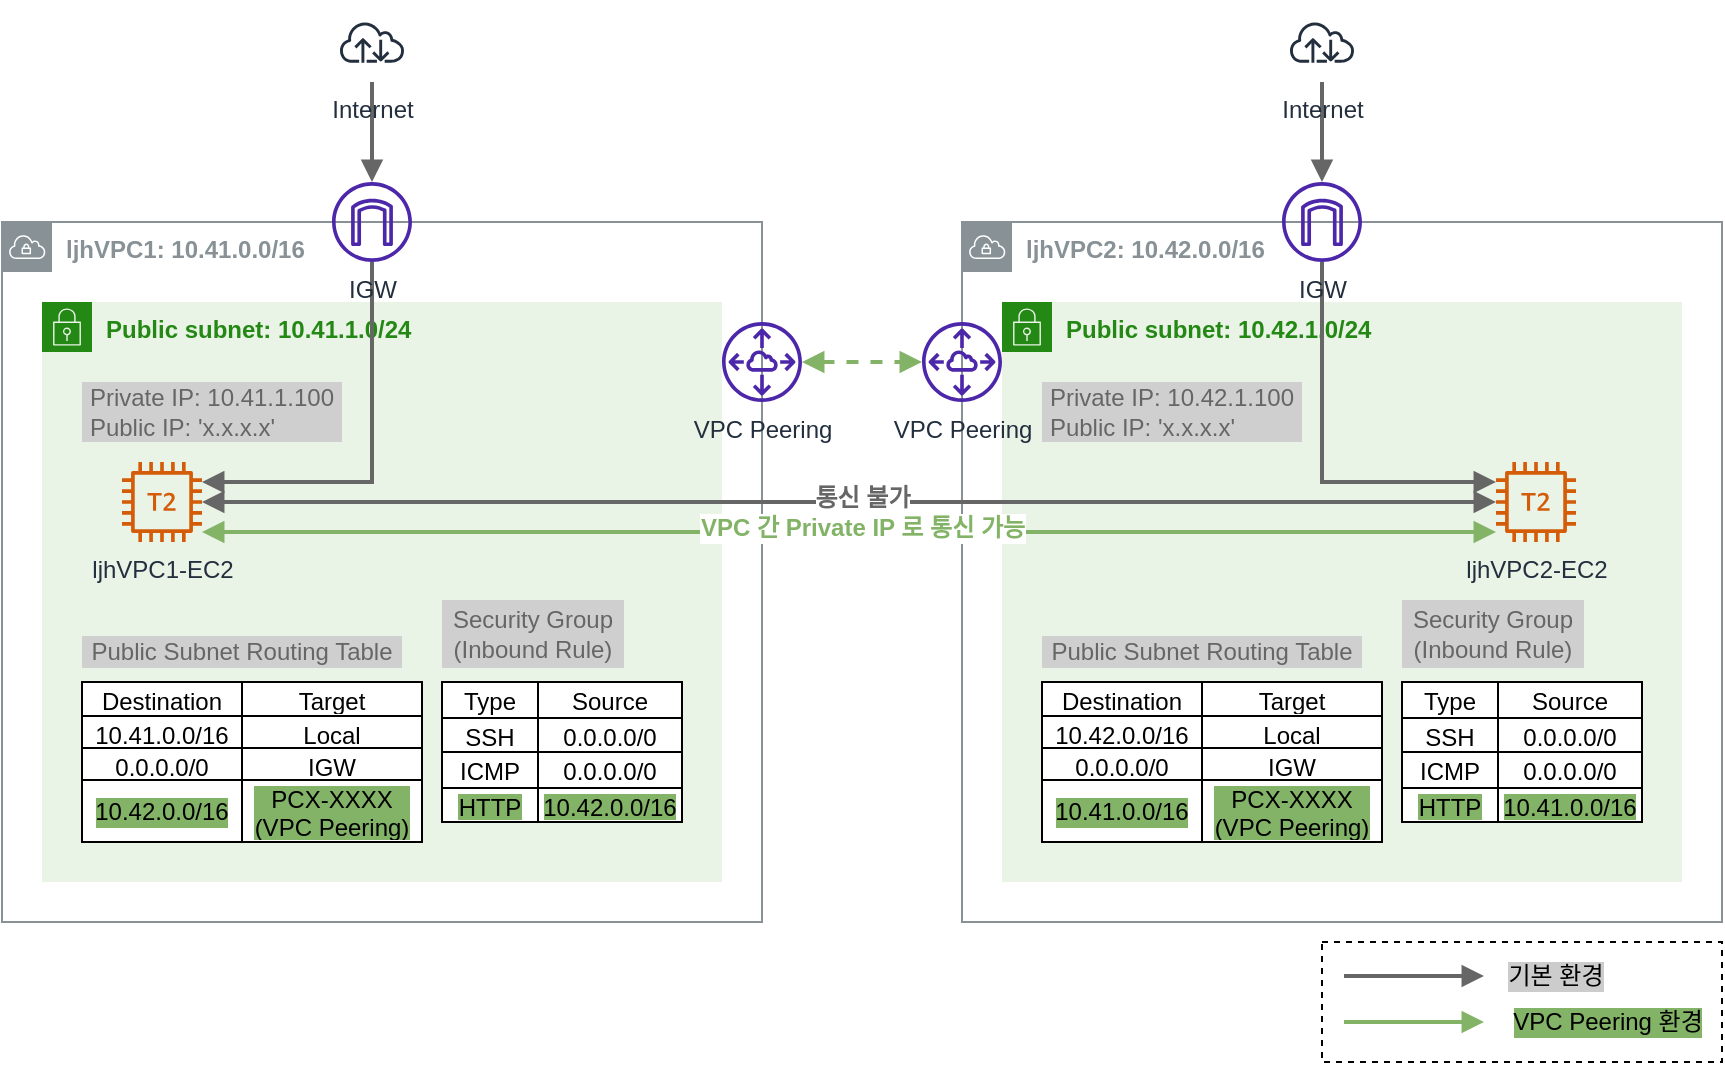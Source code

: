 <mxfile version="20.8.10" type="device"><diagram id="tRfRTmC_xGK1MDF1JFud" name="페이지-1"><mxGraphModel dx="1306" dy="894" grid="1" gridSize="10" guides="1" tooltips="1" connect="1" arrows="1" fold="1" page="1" pageScale="1" pageWidth="827" pageHeight="1169" math="0" shadow="0"><root><mxCell id="0"/><mxCell id="1" parent="0"/><mxCell id="kE3iSAnz2I5w5B9r9hkG-1" value="&lt;b&gt;ljhVPC1: 10.41.0.0/16&lt;/b&gt;" style="sketch=0;outlineConnect=0;gradientColor=none;html=1;whiteSpace=wrap;fontSize=12;fontStyle=0;shape=mxgraph.aws4.group;grIcon=mxgraph.aws4.group_vpc;strokeColor=#879196;fillColor=none;verticalAlign=top;align=left;spacingLeft=30;fontColor=#879196;dashed=0;" parent="1" vertex="1"><mxGeometry x="80" y="230" width="380" height="350" as="geometry"/></mxCell><mxCell id="kE3iSAnz2I5w5B9r9hkG-2" value="&lt;b&gt;Public subnet: 10.41.1.0/24&lt;/b&gt;" style="points=[[0,0],[0.25,0],[0.5,0],[0.75,0],[1,0],[1,0.25],[1,0.5],[1,0.75],[1,1],[0.75,1],[0.5,1],[0.25,1],[0,1],[0,0.75],[0,0.5],[0,0.25]];outlineConnect=0;gradientColor=none;html=1;whiteSpace=wrap;fontSize=12;fontStyle=0;container=1;pointerEvents=0;collapsible=0;recursiveResize=0;shape=mxgraph.aws4.group;grIcon=mxgraph.aws4.group_security_group;grStroke=0;strokeColor=#248814;fillColor=#E9F3E6;verticalAlign=top;align=left;spacingLeft=30;fontColor=#248814;dashed=0;" parent="1" vertex="1"><mxGeometry x="100" y="270" width="340" height="290" as="geometry"/></mxCell><mxCell id="kE3iSAnz2I5w5B9r9hkG-44" value="Public Subnet Routing Table" style="text;html=1;strokeColor=none;fillColor=#CFCFCF;align=center;verticalAlign=middle;whiteSpace=wrap;rounded=0;fontColor=#666666;" parent="kE3iSAnz2I5w5B9r9hkG-2" vertex="1"><mxGeometry x="20" y="167" width="160" height="16" as="geometry"/></mxCell><mxCell id="kE3iSAnz2I5w5B9r9hkG-58" value="Security Group&lt;br&gt;(Inbound Rule)" style="text;html=1;strokeColor=none;fillColor=#CFCFCF;align=center;verticalAlign=middle;whiteSpace=wrap;rounded=0;fontColor=#666666;" parent="kE3iSAnz2I5w5B9r9hkG-2" vertex="1"><mxGeometry x="200" y="149" width="91" height="34" as="geometry"/></mxCell><mxCell id="kE3iSAnz2I5w5B9r9hkG-3" value="ljhVPC1-EC2" style="sketch=0;outlineConnect=0;fontColor=#232F3E;gradientColor=none;fillColor=#D45B07;strokeColor=none;dashed=0;verticalLabelPosition=bottom;verticalAlign=top;align=center;html=1;fontSize=12;fontStyle=0;aspect=fixed;pointerEvents=1;shape=mxgraph.aws4.t2_instance;" parent="1" vertex="1"><mxGeometry x="140" y="350" width="40" height="40" as="geometry"/></mxCell><mxCell id="kE3iSAnz2I5w5B9r9hkG-4" value="Private IP: 10.41.1.100&lt;br&gt;&lt;div style=&quot;text-align: left;&quot;&gt;&lt;span style=&quot;background-color: initial;&quot;&gt;Public IP: 'x.x.x.x'&lt;/span&gt;&lt;/div&gt;" style="text;html=1;strokeColor=none;fillColor=#CFCFCF;align=center;verticalAlign=middle;whiteSpace=wrap;rounded=0;fontColor=#666666;" parent="1" vertex="1"><mxGeometry x="120" y="310" width="130" height="30" as="geometry"/></mxCell><mxCell id="kE3iSAnz2I5w5B9r9hkG-5" value="" style="shape=table;startSize=0;container=1;collapsible=0;childLayout=tableLayout;fontColor=#000000;fillColor=default;" parent="1" vertex="1"><mxGeometry x="120" y="460" width="170" height="80" as="geometry"/></mxCell><mxCell id="kE3iSAnz2I5w5B9r9hkG-6" value="" style="shape=tableRow;horizontal=0;startSize=0;swimlaneHead=0;swimlaneBody=0;top=0;left=0;bottom=0;right=0;collapsible=0;dropTarget=0;fillColor=none;points=[[0,0.5],[1,0.5]];portConstraint=eastwest;fontColor=#666666;" parent="kE3iSAnz2I5w5B9r9hkG-5" vertex="1"><mxGeometry width="170" height="17" as="geometry"/></mxCell><mxCell id="kE3iSAnz2I5w5B9r9hkG-7" value="&lt;font color=&quot;#000000&quot;&gt;Destination&lt;/font&gt;" style="shape=partialRectangle;html=1;whiteSpace=wrap;connectable=0;overflow=hidden;fillColor=none;top=0;left=0;bottom=0;right=0;pointerEvents=1;fontColor=#666666;" parent="kE3iSAnz2I5w5B9r9hkG-6" vertex="1"><mxGeometry width="80" height="17" as="geometry"><mxRectangle width="80" height="17" as="alternateBounds"/></mxGeometry></mxCell><mxCell id="kE3iSAnz2I5w5B9r9hkG-8" value="&lt;font color=&quot;#000000&quot;&gt;Target&lt;/font&gt;" style="shape=partialRectangle;html=1;whiteSpace=wrap;connectable=0;overflow=hidden;fillColor=none;top=0;left=0;bottom=0;right=0;pointerEvents=1;fontColor=#666666;" parent="kE3iSAnz2I5w5B9r9hkG-6" vertex="1"><mxGeometry x="80" width="90" height="17" as="geometry"><mxRectangle width="90" height="17" as="alternateBounds"/></mxGeometry></mxCell><mxCell id="kE3iSAnz2I5w5B9r9hkG-9" value="" style="shape=tableRow;horizontal=0;startSize=0;swimlaneHead=0;swimlaneBody=0;top=0;left=0;bottom=0;right=0;collapsible=0;dropTarget=0;fillColor=none;points=[[0,0.5],[1,0.5]];portConstraint=eastwest;fontColor=#666666;" parent="kE3iSAnz2I5w5B9r9hkG-5" vertex="1"><mxGeometry y="17" width="170" height="16" as="geometry"/></mxCell><mxCell id="kE3iSAnz2I5w5B9r9hkG-10" value="&lt;font color=&quot;#000000&quot;&gt;10.41.0.0/16&lt;/font&gt;" style="shape=partialRectangle;html=1;whiteSpace=wrap;connectable=0;overflow=hidden;fillColor=none;top=0;left=0;bottom=0;right=0;pointerEvents=1;fontColor=#666666;" parent="kE3iSAnz2I5w5B9r9hkG-9" vertex="1"><mxGeometry width="80" height="16" as="geometry"><mxRectangle width="80" height="16" as="alternateBounds"/></mxGeometry></mxCell><mxCell id="kE3iSAnz2I5w5B9r9hkG-11" value="Local" style="shape=partialRectangle;html=1;whiteSpace=wrap;connectable=0;overflow=hidden;fillColor=none;top=0;left=0;bottom=0;right=0;pointerEvents=1;fontColor=#000000;" parent="kE3iSAnz2I5w5B9r9hkG-9" vertex="1"><mxGeometry x="80" width="90" height="16" as="geometry"><mxRectangle width="90" height="16" as="alternateBounds"/></mxGeometry></mxCell><mxCell id="kE3iSAnz2I5w5B9r9hkG-12" value="" style="shape=tableRow;horizontal=0;startSize=0;swimlaneHead=0;swimlaneBody=0;top=0;left=0;bottom=0;right=0;collapsible=0;dropTarget=0;fillColor=none;points=[[0,0.5],[1,0.5]];portConstraint=eastwest;fontColor=#666666;" parent="kE3iSAnz2I5w5B9r9hkG-5" vertex="1"><mxGeometry y="33" width="170" height="16" as="geometry"/></mxCell><mxCell id="kE3iSAnz2I5w5B9r9hkG-13" value="0.0.0.0/0" style="shape=partialRectangle;html=1;whiteSpace=wrap;connectable=0;overflow=hidden;fillColor=none;top=0;left=0;bottom=0;right=0;pointerEvents=1;fontColor=#000000;" parent="kE3iSAnz2I5w5B9r9hkG-12" vertex="1"><mxGeometry width="80" height="16" as="geometry"><mxRectangle width="80" height="16" as="alternateBounds"/></mxGeometry></mxCell><mxCell id="kE3iSAnz2I5w5B9r9hkG-14" value="IGW" style="shape=partialRectangle;html=1;whiteSpace=wrap;connectable=0;overflow=hidden;fillColor=none;top=0;left=0;bottom=0;right=0;pointerEvents=1;fontColor=#000000;" parent="kE3iSAnz2I5w5B9r9hkG-12" vertex="1"><mxGeometry x="80" width="90" height="16" as="geometry"><mxRectangle width="90" height="16" as="alternateBounds"/></mxGeometry></mxCell><mxCell id="kE3iSAnz2I5w5B9r9hkG-15" value="" style="shape=tableRow;horizontal=0;startSize=0;swimlaneHead=0;swimlaneBody=0;top=0;left=0;bottom=0;right=0;collapsible=0;dropTarget=0;fillColor=none;points=[[0,0.5],[1,0.5]];portConstraint=eastwest;fontColor=#666666;" parent="kE3iSAnz2I5w5B9r9hkG-5" vertex="1"><mxGeometry y="49" width="170" height="31" as="geometry"/></mxCell><mxCell id="kE3iSAnz2I5w5B9r9hkG-16" value="10.42.0.0/16" style="shape=partialRectangle;html=1;whiteSpace=wrap;connectable=0;overflow=hidden;fillColor=none;top=0;left=0;bottom=0;right=0;pointerEvents=1;fontColor=#000000;labelBackgroundColor=#82B366;" parent="kE3iSAnz2I5w5B9r9hkG-15" vertex="1"><mxGeometry width="80" height="31" as="geometry"><mxRectangle width="80" height="31" as="alternateBounds"/></mxGeometry></mxCell><mxCell id="kE3iSAnz2I5w5B9r9hkG-17" value="PCX-XXXX&lt;br&gt;(VPC Peering)" style="shape=partialRectangle;html=1;whiteSpace=wrap;connectable=0;overflow=hidden;fillColor=none;top=0;left=0;bottom=0;right=0;pointerEvents=1;fontColor=#000000;labelBackgroundColor=#82B366;" parent="kE3iSAnz2I5w5B9r9hkG-15" vertex="1"><mxGeometry x="80" width="90" height="31" as="geometry"><mxRectangle width="90" height="31" as="alternateBounds"/></mxGeometry></mxCell><mxCell id="kE3iSAnz2I5w5B9r9hkG-45" value="" style="shape=table;startSize=0;container=1;collapsible=0;childLayout=tableLayout;fontColor=#000000;fillColor=default;" parent="1" vertex="1"><mxGeometry x="300" y="460" width="120" height="70" as="geometry"/></mxCell><mxCell id="kE3iSAnz2I5w5B9r9hkG-46" value="" style="shape=tableRow;horizontal=0;startSize=0;swimlaneHead=0;swimlaneBody=0;top=0;left=0;bottom=0;right=0;collapsible=0;dropTarget=0;fillColor=none;points=[[0,0.5],[1,0.5]];portConstraint=eastwest;fontColor=#000000;" parent="kE3iSAnz2I5w5B9r9hkG-45" vertex="1"><mxGeometry width="120" height="18" as="geometry"/></mxCell><mxCell id="kE3iSAnz2I5w5B9r9hkG-47" value="Type" style="shape=partialRectangle;html=1;whiteSpace=wrap;connectable=0;overflow=hidden;fillColor=none;top=0;left=0;bottom=0;right=0;pointerEvents=1;fontColor=#000000;" parent="kE3iSAnz2I5w5B9r9hkG-46" vertex="1"><mxGeometry width="48" height="18" as="geometry"><mxRectangle width="48" height="18" as="alternateBounds"/></mxGeometry></mxCell><mxCell id="kE3iSAnz2I5w5B9r9hkG-48" value="Source" style="shape=partialRectangle;html=1;whiteSpace=wrap;connectable=0;overflow=hidden;fillColor=none;top=0;left=0;bottom=0;right=0;pointerEvents=1;fontColor=#000000;" parent="kE3iSAnz2I5w5B9r9hkG-46" vertex="1"><mxGeometry x="48" width="72" height="18" as="geometry"><mxRectangle width="72" height="18" as="alternateBounds"/></mxGeometry></mxCell><mxCell id="kE3iSAnz2I5w5B9r9hkG-49" value="" style="shape=tableRow;horizontal=0;startSize=0;swimlaneHead=0;swimlaneBody=0;top=0;left=0;bottom=0;right=0;collapsible=0;dropTarget=0;fillColor=none;points=[[0,0.5],[1,0.5]];portConstraint=eastwest;fontColor=#000000;" parent="kE3iSAnz2I5w5B9r9hkG-45" vertex="1"><mxGeometry y="18" width="120" height="17" as="geometry"/></mxCell><mxCell id="kE3iSAnz2I5w5B9r9hkG-50" value="SSH" style="shape=partialRectangle;html=1;whiteSpace=wrap;connectable=0;overflow=hidden;fillColor=none;top=0;left=0;bottom=0;right=0;pointerEvents=1;fontColor=#000000;" parent="kE3iSAnz2I5w5B9r9hkG-49" vertex="1"><mxGeometry width="48" height="17" as="geometry"><mxRectangle width="48" height="17" as="alternateBounds"/></mxGeometry></mxCell><mxCell id="kE3iSAnz2I5w5B9r9hkG-51" value="0.0.0.0/0" style="shape=partialRectangle;html=1;whiteSpace=wrap;connectable=0;overflow=hidden;fillColor=none;top=0;left=0;bottom=0;right=0;pointerEvents=1;fontColor=#000000;" parent="kE3iSAnz2I5w5B9r9hkG-49" vertex="1"><mxGeometry x="48" width="72" height="17" as="geometry"><mxRectangle width="72" height="17" as="alternateBounds"/></mxGeometry></mxCell><mxCell id="kE3iSAnz2I5w5B9r9hkG-52" value="" style="shape=tableRow;horizontal=0;startSize=0;swimlaneHead=0;swimlaneBody=0;top=0;left=0;bottom=0;right=0;collapsible=0;dropTarget=0;fillColor=none;points=[[0,0.5],[1,0.5]];portConstraint=eastwest;fontColor=#000000;" parent="kE3iSAnz2I5w5B9r9hkG-45" vertex="1"><mxGeometry y="35" width="120" height="18" as="geometry"/></mxCell><mxCell id="kE3iSAnz2I5w5B9r9hkG-53" value="ICMP" style="shape=partialRectangle;html=1;whiteSpace=wrap;connectable=0;overflow=hidden;fillColor=none;top=0;left=0;bottom=0;right=0;pointerEvents=1;fontColor=#000000;" parent="kE3iSAnz2I5w5B9r9hkG-52" vertex="1"><mxGeometry width="48" height="18" as="geometry"><mxRectangle width="48" height="18" as="alternateBounds"/></mxGeometry></mxCell><mxCell id="kE3iSAnz2I5w5B9r9hkG-54" value="0.0.0.0/0" style="shape=partialRectangle;html=1;whiteSpace=wrap;connectable=0;overflow=hidden;fillColor=none;top=0;left=0;bottom=0;right=0;pointerEvents=1;fontColor=#000000;" parent="kE3iSAnz2I5w5B9r9hkG-52" vertex="1"><mxGeometry x="48" width="72" height="18" as="geometry"><mxRectangle width="72" height="18" as="alternateBounds"/></mxGeometry></mxCell><mxCell id="kE3iSAnz2I5w5B9r9hkG-55" value="" style="shape=tableRow;horizontal=0;startSize=0;swimlaneHead=0;swimlaneBody=0;top=0;left=0;bottom=0;right=0;collapsible=0;dropTarget=0;fillColor=none;points=[[0,0.5],[1,0.5]];portConstraint=eastwest;fontColor=#000000;" parent="kE3iSAnz2I5w5B9r9hkG-45" vertex="1"><mxGeometry y="53" width="120" height="17" as="geometry"/></mxCell><mxCell id="kE3iSAnz2I5w5B9r9hkG-56" value="HTTP" style="shape=partialRectangle;html=1;whiteSpace=wrap;connectable=0;overflow=hidden;fillColor=none;top=0;left=0;bottom=0;right=0;pointerEvents=1;fontColor=#000000;labelBackgroundColor=#82B366;" parent="kE3iSAnz2I5w5B9r9hkG-55" vertex="1"><mxGeometry width="48" height="17" as="geometry"><mxRectangle width="48" height="17" as="alternateBounds"/></mxGeometry></mxCell><mxCell id="kE3iSAnz2I5w5B9r9hkG-57" value="10.42.0.0/16" style="shape=partialRectangle;html=1;whiteSpace=wrap;connectable=0;overflow=hidden;fillColor=none;top=0;left=0;bottom=0;right=0;pointerEvents=1;fontColor=#000000;labelBackgroundColor=#82B366;" parent="kE3iSAnz2I5w5B9r9hkG-55" vertex="1"><mxGeometry x="48" width="72" height="17" as="geometry"><mxRectangle width="72" height="17" as="alternateBounds"/></mxGeometry></mxCell><mxCell id="kE3iSAnz2I5w5B9r9hkG-104" style="edgeStyle=orthogonalEdgeStyle;rounded=0;orthogonalLoop=1;jettySize=auto;html=1;strokeWidth=2;fontColor=#666666;endArrow=block;endFill=1;fillColor=#f5f5f5;strokeColor=#666666;" parent="1" source="kE3iSAnz2I5w5B9r9hkG-59" target="kE3iSAnz2I5w5B9r9hkG-3" edge="1"><mxGeometry relative="1" as="geometry"><Array as="points"><mxPoint x="265" y="360"/></Array></mxGeometry></mxCell><mxCell id="kE3iSAnz2I5w5B9r9hkG-59" value="IGW" style="sketch=0;outlineConnect=0;fontColor=#232F3E;gradientColor=none;fillColor=#4D27AA;strokeColor=none;dashed=0;verticalLabelPosition=bottom;verticalAlign=top;align=center;html=1;fontSize=12;fontStyle=0;aspect=fixed;pointerEvents=1;shape=mxgraph.aws4.internet_gateway;" parent="1" vertex="1"><mxGeometry x="245" y="210" width="40" height="40" as="geometry"/></mxCell><mxCell id="kE3iSAnz2I5w5B9r9hkG-98" style="edgeStyle=orthogonalEdgeStyle;rounded=0;orthogonalLoop=1;jettySize=auto;html=1;fontColor=#666666;endArrow=block;endFill=1;strokeColor=#666666;fillColor=#f5f5f5;strokeWidth=2;" parent="1" source="kE3iSAnz2I5w5B9r9hkG-60" target="kE3iSAnz2I5w5B9r9hkG-59" edge="1"><mxGeometry relative="1" as="geometry"/></mxCell><mxCell id="kE3iSAnz2I5w5B9r9hkG-60" value="Internet" style="sketch=0;outlineConnect=0;fontColor=#232F3E;gradientColor=none;strokeColor=#232F3E;fillColor=#ffffff;dashed=0;verticalLabelPosition=bottom;verticalAlign=top;align=center;html=1;fontSize=12;fontStyle=0;aspect=fixed;shape=mxgraph.aws4.resourceIcon;resIcon=mxgraph.aws4.internet;" parent="1" vertex="1"><mxGeometry x="245" y="120" width="40" height="40" as="geometry"/></mxCell><mxCell id="kE3iSAnz2I5w5B9r9hkG-107" style="edgeStyle=orthogonalEdgeStyle;rounded=0;orthogonalLoop=1;jettySize=auto;html=1;strokeWidth=2;fontSize=12;fontColor=#000000;startArrow=block;startFill=1;endArrow=block;endFill=1;fillColor=#d5e8d4;strokeColor=#82b366;dashed=1;" parent="1" source="kE3iSAnz2I5w5B9r9hkG-61" target="kE3iSAnz2I5w5B9r9hkG-96" edge="1"><mxGeometry relative="1" as="geometry"/></mxCell><mxCell id="kE3iSAnz2I5w5B9r9hkG-61" value="VPC Peering" style="sketch=0;outlineConnect=0;fontColor=#232F3E;gradientColor=none;fillColor=#4D27AA;strokeColor=none;dashed=0;verticalLabelPosition=bottom;verticalAlign=top;align=center;html=1;fontSize=12;fontStyle=0;aspect=fixed;pointerEvents=1;shape=mxgraph.aws4.peering;" parent="1" vertex="1"><mxGeometry x="440" y="280" width="40" height="40" as="geometry"/></mxCell><mxCell id="kE3iSAnz2I5w5B9r9hkG-62" value="&lt;b&gt;ljhVPC2: 10.42.0.0/16&lt;/b&gt;" style="sketch=0;outlineConnect=0;gradientColor=none;html=1;whiteSpace=wrap;fontSize=12;fontStyle=0;shape=mxgraph.aws4.group;grIcon=mxgraph.aws4.group_vpc;strokeColor=#879196;fillColor=none;verticalAlign=top;align=left;spacingLeft=30;fontColor=#879196;dashed=0;" parent="1" vertex="1"><mxGeometry x="560" y="230" width="380" height="350" as="geometry"/></mxCell><mxCell id="kE3iSAnz2I5w5B9r9hkG-63" value="&lt;b&gt;Public subnet: 10.42.1.0/24&lt;/b&gt;" style="points=[[0,0],[0.25,0],[0.5,0],[0.75,0],[1,0],[1,0.25],[1,0.5],[1,0.75],[1,1],[0.75,1],[0.5,1],[0.25,1],[0,1],[0,0.75],[0,0.5],[0,0.25]];outlineConnect=0;gradientColor=none;html=1;whiteSpace=wrap;fontSize=12;fontStyle=0;container=1;pointerEvents=0;collapsible=0;recursiveResize=0;shape=mxgraph.aws4.group;grIcon=mxgraph.aws4.group_security_group;grStroke=0;strokeColor=#248814;fillColor=#E9F3E6;verticalAlign=top;align=left;spacingLeft=30;fontColor=#248814;dashed=0;" parent="1" vertex="1"><mxGeometry x="580" y="270" width="340" height="290" as="geometry"/></mxCell><mxCell id="kE3iSAnz2I5w5B9r9hkG-64" value="Public Subnet Routing Table" style="text;html=1;strokeColor=none;fillColor=#CFCFCF;align=center;verticalAlign=middle;whiteSpace=wrap;rounded=0;fontColor=#666666;" parent="kE3iSAnz2I5w5B9r9hkG-63" vertex="1"><mxGeometry x="20" y="167" width="160" height="16" as="geometry"/></mxCell><mxCell id="kE3iSAnz2I5w5B9r9hkG-65" value="Security Group&lt;br&gt;(Inbound Rule)" style="text;html=1;strokeColor=none;fillColor=#CFCFCF;align=center;verticalAlign=middle;whiteSpace=wrap;rounded=0;fontColor=#666666;" parent="kE3iSAnz2I5w5B9r9hkG-63" vertex="1"><mxGeometry x="200" y="149" width="91" height="34" as="geometry"/></mxCell><mxCell id="kE3iSAnz2I5w5B9r9hkG-66" value="ljhVPC2-EC2" style="sketch=0;outlineConnect=0;fontColor=#232F3E;gradientColor=none;fillColor=#D45B07;strokeColor=none;dashed=0;verticalLabelPosition=bottom;verticalAlign=top;align=center;html=1;fontSize=12;fontStyle=0;aspect=fixed;pointerEvents=1;shape=mxgraph.aws4.t2_instance;" parent="1" vertex="1"><mxGeometry x="827" y="350" width="40" height="40" as="geometry"/></mxCell><mxCell id="kE3iSAnz2I5w5B9r9hkG-67" value="Private IP: 10.42.1.100&lt;br&gt;&lt;div style=&quot;text-align: left;&quot;&gt;&lt;span style=&quot;background-color: initial;&quot;&gt;Public IP: 'x.x.x.x'&lt;/span&gt;&lt;/div&gt;" style="text;html=1;strokeColor=none;fillColor=#CFCFCF;align=center;verticalAlign=middle;whiteSpace=wrap;rounded=0;fontColor=#666666;" parent="1" vertex="1"><mxGeometry x="600" y="310" width="130" height="30" as="geometry"/></mxCell><mxCell id="kE3iSAnz2I5w5B9r9hkG-68" value="" style="shape=table;startSize=0;container=1;collapsible=0;childLayout=tableLayout;fontColor=#000000;fillColor=default;" parent="1" vertex="1"><mxGeometry x="600" y="460" width="170" height="80" as="geometry"/></mxCell><mxCell id="kE3iSAnz2I5w5B9r9hkG-69" value="" style="shape=tableRow;horizontal=0;startSize=0;swimlaneHead=0;swimlaneBody=0;top=0;left=0;bottom=0;right=0;collapsible=0;dropTarget=0;fillColor=none;points=[[0,0.5],[1,0.5]];portConstraint=eastwest;fontColor=#666666;" parent="kE3iSAnz2I5w5B9r9hkG-68" vertex="1"><mxGeometry width="170" height="17" as="geometry"/></mxCell><mxCell id="kE3iSAnz2I5w5B9r9hkG-70" value="&lt;font color=&quot;#000000&quot;&gt;Destination&lt;/font&gt;" style="shape=partialRectangle;html=1;whiteSpace=wrap;connectable=0;overflow=hidden;fillColor=none;top=0;left=0;bottom=0;right=0;pointerEvents=1;fontColor=#666666;" parent="kE3iSAnz2I5w5B9r9hkG-69" vertex="1"><mxGeometry width="80" height="17" as="geometry"><mxRectangle width="80" height="17" as="alternateBounds"/></mxGeometry></mxCell><mxCell id="kE3iSAnz2I5w5B9r9hkG-71" value="&lt;font color=&quot;#000000&quot;&gt;Target&lt;/font&gt;" style="shape=partialRectangle;html=1;whiteSpace=wrap;connectable=0;overflow=hidden;fillColor=none;top=0;left=0;bottom=0;right=0;pointerEvents=1;fontColor=#666666;" parent="kE3iSAnz2I5w5B9r9hkG-69" vertex="1"><mxGeometry x="80" width="90" height="17" as="geometry"><mxRectangle width="90" height="17" as="alternateBounds"/></mxGeometry></mxCell><mxCell id="kE3iSAnz2I5w5B9r9hkG-72" value="" style="shape=tableRow;horizontal=0;startSize=0;swimlaneHead=0;swimlaneBody=0;top=0;left=0;bottom=0;right=0;collapsible=0;dropTarget=0;fillColor=none;points=[[0,0.5],[1,0.5]];portConstraint=eastwest;fontColor=#666666;" parent="kE3iSAnz2I5w5B9r9hkG-68" vertex="1"><mxGeometry y="17" width="170" height="16" as="geometry"/></mxCell><mxCell id="kE3iSAnz2I5w5B9r9hkG-73" value="&lt;font color=&quot;#000000&quot;&gt;10.42.0.0/16&lt;/font&gt;" style="shape=partialRectangle;html=1;whiteSpace=wrap;connectable=0;overflow=hidden;fillColor=none;top=0;left=0;bottom=0;right=0;pointerEvents=1;fontColor=#666666;" parent="kE3iSAnz2I5w5B9r9hkG-72" vertex="1"><mxGeometry width="80" height="16" as="geometry"><mxRectangle width="80" height="16" as="alternateBounds"/></mxGeometry></mxCell><mxCell id="kE3iSAnz2I5w5B9r9hkG-74" value="Local" style="shape=partialRectangle;html=1;whiteSpace=wrap;connectable=0;overflow=hidden;fillColor=none;top=0;left=0;bottom=0;right=0;pointerEvents=1;fontColor=#000000;" parent="kE3iSAnz2I5w5B9r9hkG-72" vertex="1"><mxGeometry x="80" width="90" height="16" as="geometry"><mxRectangle width="90" height="16" as="alternateBounds"/></mxGeometry></mxCell><mxCell id="kE3iSAnz2I5w5B9r9hkG-75" value="" style="shape=tableRow;horizontal=0;startSize=0;swimlaneHead=0;swimlaneBody=0;top=0;left=0;bottom=0;right=0;collapsible=0;dropTarget=0;fillColor=none;points=[[0,0.5],[1,0.5]];portConstraint=eastwest;fontColor=#666666;" parent="kE3iSAnz2I5w5B9r9hkG-68" vertex="1"><mxGeometry y="33" width="170" height="16" as="geometry"/></mxCell><mxCell id="kE3iSAnz2I5w5B9r9hkG-76" value="0.0.0.0/0" style="shape=partialRectangle;html=1;whiteSpace=wrap;connectable=0;overflow=hidden;fillColor=none;top=0;left=0;bottom=0;right=0;pointerEvents=1;fontColor=#000000;" parent="kE3iSAnz2I5w5B9r9hkG-75" vertex="1"><mxGeometry width="80" height="16" as="geometry"><mxRectangle width="80" height="16" as="alternateBounds"/></mxGeometry></mxCell><mxCell id="kE3iSAnz2I5w5B9r9hkG-77" value="IGW" style="shape=partialRectangle;html=1;whiteSpace=wrap;connectable=0;overflow=hidden;fillColor=none;top=0;left=0;bottom=0;right=0;pointerEvents=1;fontColor=#000000;" parent="kE3iSAnz2I5w5B9r9hkG-75" vertex="1"><mxGeometry x="80" width="90" height="16" as="geometry"><mxRectangle width="90" height="16" as="alternateBounds"/></mxGeometry></mxCell><mxCell id="kE3iSAnz2I5w5B9r9hkG-78" value="" style="shape=tableRow;horizontal=0;startSize=0;swimlaneHead=0;swimlaneBody=0;top=0;left=0;bottom=0;right=0;collapsible=0;dropTarget=0;fillColor=none;points=[[0,0.5],[1,0.5]];portConstraint=eastwest;fontColor=#666666;" parent="kE3iSAnz2I5w5B9r9hkG-68" vertex="1"><mxGeometry y="49" width="170" height="31" as="geometry"/></mxCell><mxCell id="kE3iSAnz2I5w5B9r9hkG-79" value="10.41.0.0/16" style="shape=partialRectangle;html=1;whiteSpace=wrap;connectable=0;overflow=hidden;fillColor=none;top=0;left=0;bottom=0;right=0;pointerEvents=1;fontColor=#000000;labelBackgroundColor=#82B366;" parent="kE3iSAnz2I5w5B9r9hkG-78" vertex="1"><mxGeometry width="80" height="31" as="geometry"><mxRectangle width="80" height="31" as="alternateBounds"/></mxGeometry></mxCell><mxCell id="kE3iSAnz2I5w5B9r9hkG-80" value="PCX-XXXX&lt;br&gt;(VPC Peering)" style="shape=partialRectangle;html=1;whiteSpace=wrap;connectable=0;overflow=hidden;fillColor=none;top=0;left=0;bottom=0;right=0;pointerEvents=1;fontColor=#000000;labelBackgroundColor=#82B366;" parent="kE3iSAnz2I5w5B9r9hkG-78" vertex="1"><mxGeometry x="80" width="90" height="31" as="geometry"><mxRectangle width="90" height="31" as="alternateBounds"/></mxGeometry></mxCell><mxCell id="kE3iSAnz2I5w5B9r9hkG-81" value="" style="shape=table;startSize=0;container=1;collapsible=0;childLayout=tableLayout;fontColor=#000000;fillColor=default;" parent="1" vertex="1"><mxGeometry x="780" y="460" width="120" height="70" as="geometry"/></mxCell><mxCell id="kE3iSAnz2I5w5B9r9hkG-82" value="" style="shape=tableRow;horizontal=0;startSize=0;swimlaneHead=0;swimlaneBody=0;top=0;left=0;bottom=0;right=0;collapsible=0;dropTarget=0;fillColor=none;points=[[0,0.5],[1,0.5]];portConstraint=eastwest;fontColor=#000000;" parent="kE3iSAnz2I5w5B9r9hkG-81" vertex="1"><mxGeometry width="120" height="18" as="geometry"/></mxCell><mxCell id="kE3iSAnz2I5w5B9r9hkG-83" value="Type" style="shape=partialRectangle;html=1;whiteSpace=wrap;connectable=0;overflow=hidden;fillColor=none;top=0;left=0;bottom=0;right=0;pointerEvents=1;fontColor=#000000;" parent="kE3iSAnz2I5w5B9r9hkG-82" vertex="1"><mxGeometry width="48" height="18" as="geometry"><mxRectangle width="48" height="18" as="alternateBounds"/></mxGeometry></mxCell><mxCell id="kE3iSAnz2I5w5B9r9hkG-84" value="Source" style="shape=partialRectangle;html=1;whiteSpace=wrap;connectable=0;overflow=hidden;fillColor=none;top=0;left=0;bottom=0;right=0;pointerEvents=1;fontColor=#000000;" parent="kE3iSAnz2I5w5B9r9hkG-82" vertex="1"><mxGeometry x="48" width="72" height="18" as="geometry"><mxRectangle width="72" height="18" as="alternateBounds"/></mxGeometry></mxCell><mxCell id="kE3iSAnz2I5w5B9r9hkG-85" value="" style="shape=tableRow;horizontal=0;startSize=0;swimlaneHead=0;swimlaneBody=0;top=0;left=0;bottom=0;right=0;collapsible=0;dropTarget=0;fillColor=none;points=[[0,0.5],[1,0.5]];portConstraint=eastwest;fontColor=#000000;" parent="kE3iSAnz2I5w5B9r9hkG-81" vertex="1"><mxGeometry y="18" width="120" height="17" as="geometry"/></mxCell><mxCell id="kE3iSAnz2I5w5B9r9hkG-86" value="SSH" style="shape=partialRectangle;html=1;whiteSpace=wrap;connectable=0;overflow=hidden;fillColor=none;top=0;left=0;bottom=0;right=0;pointerEvents=1;fontColor=#000000;" parent="kE3iSAnz2I5w5B9r9hkG-85" vertex="1"><mxGeometry width="48" height="17" as="geometry"><mxRectangle width="48" height="17" as="alternateBounds"/></mxGeometry></mxCell><mxCell id="kE3iSAnz2I5w5B9r9hkG-87" value="0.0.0.0/0" style="shape=partialRectangle;html=1;whiteSpace=wrap;connectable=0;overflow=hidden;fillColor=none;top=0;left=0;bottom=0;right=0;pointerEvents=1;fontColor=#000000;" parent="kE3iSAnz2I5w5B9r9hkG-85" vertex="1"><mxGeometry x="48" width="72" height="17" as="geometry"><mxRectangle width="72" height="17" as="alternateBounds"/></mxGeometry></mxCell><mxCell id="kE3iSAnz2I5w5B9r9hkG-88" value="" style="shape=tableRow;horizontal=0;startSize=0;swimlaneHead=0;swimlaneBody=0;top=0;left=0;bottom=0;right=0;collapsible=0;dropTarget=0;fillColor=none;points=[[0,0.5],[1,0.5]];portConstraint=eastwest;fontColor=#000000;" parent="kE3iSAnz2I5w5B9r9hkG-81" vertex="1"><mxGeometry y="35" width="120" height="18" as="geometry"/></mxCell><mxCell id="kE3iSAnz2I5w5B9r9hkG-89" value="ICMP" style="shape=partialRectangle;html=1;whiteSpace=wrap;connectable=0;overflow=hidden;fillColor=none;top=0;left=0;bottom=0;right=0;pointerEvents=1;fontColor=#000000;" parent="kE3iSAnz2I5w5B9r9hkG-88" vertex="1"><mxGeometry width="48" height="18" as="geometry"><mxRectangle width="48" height="18" as="alternateBounds"/></mxGeometry></mxCell><mxCell id="kE3iSAnz2I5w5B9r9hkG-90" value="0.0.0.0/0" style="shape=partialRectangle;html=1;whiteSpace=wrap;connectable=0;overflow=hidden;fillColor=none;top=0;left=0;bottom=0;right=0;pointerEvents=1;fontColor=#000000;" parent="kE3iSAnz2I5w5B9r9hkG-88" vertex="1"><mxGeometry x="48" width="72" height="18" as="geometry"><mxRectangle width="72" height="18" as="alternateBounds"/></mxGeometry></mxCell><mxCell id="kE3iSAnz2I5w5B9r9hkG-91" value="" style="shape=tableRow;horizontal=0;startSize=0;swimlaneHead=0;swimlaneBody=0;top=0;left=0;bottom=0;right=0;collapsible=0;dropTarget=0;fillColor=none;points=[[0,0.5],[1,0.5]];portConstraint=eastwest;fontColor=#000000;" parent="kE3iSAnz2I5w5B9r9hkG-81" vertex="1"><mxGeometry y="53" width="120" height="17" as="geometry"/></mxCell><mxCell id="kE3iSAnz2I5w5B9r9hkG-92" value="HTTP" style="shape=partialRectangle;html=1;whiteSpace=wrap;connectable=0;overflow=hidden;fillColor=none;top=0;left=0;bottom=0;right=0;pointerEvents=1;fontColor=#000000;labelBackgroundColor=#82B366;" parent="kE3iSAnz2I5w5B9r9hkG-91" vertex="1"><mxGeometry width="48" height="17" as="geometry"><mxRectangle width="48" height="17" as="alternateBounds"/></mxGeometry></mxCell><mxCell id="kE3iSAnz2I5w5B9r9hkG-93" value="10.41.0.0/16" style="shape=partialRectangle;html=1;whiteSpace=wrap;connectable=0;overflow=hidden;fillColor=none;top=0;left=0;bottom=0;right=0;pointerEvents=1;fontColor=#000000;labelBackgroundColor=#82B366;" parent="kE3iSAnz2I5w5B9r9hkG-91" vertex="1"><mxGeometry x="48" width="72" height="17" as="geometry"><mxRectangle width="72" height="17" as="alternateBounds"/></mxGeometry></mxCell><mxCell id="kE3iSAnz2I5w5B9r9hkG-102" style="edgeStyle=orthogonalEdgeStyle;rounded=0;orthogonalLoop=1;jettySize=auto;html=1;strokeWidth=2;fontColor=#666666;endArrow=block;endFill=1;fillColor=#f5f5f5;strokeColor=#666666;" parent="1" source="kE3iSAnz2I5w5B9r9hkG-94" target="kE3iSAnz2I5w5B9r9hkG-66" edge="1"><mxGeometry relative="1" as="geometry"><Array as="points"><mxPoint x="740" y="360"/></Array></mxGeometry></mxCell><mxCell id="kE3iSAnz2I5w5B9r9hkG-94" value="IGW" style="sketch=0;outlineConnect=0;fontColor=#232F3E;gradientColor=none;fillColor=#4D27AA;strokeColor=none;dashed=0;verticalLabelPosition=bottom;verticalAlign=top;align=center;html=1;fontSize=12;fontStyle=0;aspect=fixed;pointerEvents=1;shape=mxgraph.aws4.internet_gateway;" parent="1" vertex="1"><mxGeometry x="720" y="210" width="40" height="40" as="geometry"/></mxCell><mxCell id="kE3iSAnz2I5w5B9r9hkG-103" style="edgeStyle=orthogonalEdgeStyle;rounded=0;orthogonalLoop=1;jettySize=auto;html=1;strokeWidth=2;fontColor=#666666;endArrow=block;endFill=1;fillColor=#f5f5f5;strokeColor=#666666;" parent="1" source="kE3iSAnz2I5w5B9r9hkG-95" target="kE3iSAnz2I5w5B9r9hkG-94" edge="1"><mxGeometry relative="1" as="geometry"/></mxCell><mxCell id="kE3iSAnz2I5w5B9r9hkG-95" value="Internet" style="sketch=0;outlineConnect=0;fontColor=#232F3E;gradientColor=none;strokeColor=#232F3E;fillColor=#ffffff;dashed=0;verticalLabelPosition=bottom;verticalAlign=top;align=center;html=1;fontSize=12;fontStyle=0;aspect=fixed;shape=mxgraph.aws4.resourceIcon;resIcon=mxgraph.aws4.internet;" parent="1" vertex="1"><mxGeometry x="720" y="120" width="40" height="40" as="geometry"/></mxCell><mxCell id="kE3iSAnz2I5w5B9r9hkG-96" value="VPC Peering" style="sketch=0;outlineConnect=0;fontColor=#232F3E;gradientColor=none;fillColor=#4D27AA;strokeColor=none;dashed=0;verticalLabelPosition=bottom;verticalAlign=top;align=center;html=1;fontSize=12;fontStyle=0;aspect=fixed;pointerEvents=1;shape=mxgraph.aws4.peering;" parent="1" vertex="1"><mxGeometry x="540" y="280" width="40" height="40" as="geometry"/></mxCell><mxCell id="kE3iSAnz2I5w5B9r9hkG-105" style="edgeStyle=orthogonalEdgeStyle;rounded=0;orthogonalLoop=1;jettySize=auto;html=1;strokeWidth=2;fontColor=#666666;endArrow=block;endFill=1;fillColor=#f5f5f5;strokeColor=#666666;startArrow=block;startFill=1;" parent="1" source="kE3iSAnz2I5w5B9r9hkG-3" target="kE3iSAnz2I5w5B9r9hkG-66" edge="1"><mxGeometry relative="1" as="geometry"/></mxCell><mxCell id="kE3iSAnz2I5w5B9r9hkG-106" value="통신 불가" style="edgeLabel;html=1;align=center;verticalAlign=middle;resizable=0;points=[];fontColor=#666666;fontSize=12;fontStyle=1" parent="kE3iSAnz2I5w5B9r9hkG-105" vertex="1" connectable="0"><mxGeometry x="0.02" y="3" relative="1" as="geometry"><mxPoint y="1" as="offset"/></mxGeometry></mxCell><mxCell id="kE3iSAnz2I5w5B9r9hkG-108" style="edgeStyle=orthogonalEdgeStyle;rounded=0;orthogonalLoop=1;jettySize=auto;html=1;strokeWidth=2;fontSize=12;fontColor=#000000;startArrow=block;startFill=1;endArrow=block;endFill=1;fillColor=#d5e8d4;strokeColor=#82b366;" parent="1" edge="1"><mxGeometry relative="1" as="geometry"><mxPoint x="180" y="385" as="sourcePoint"/><mxPoint x="827" y="385" as="targetPoint"/></mxGeometry></mxCell><mxCell id="kE3iSAnz2I5w5B9r9hkG-109" value="VPC 간 Private IP 로 통신 가능" style="edgeLabel;html=1;align=center;verticalAlign=middle;resizable=0;points=[];fontSize=12;fontColor=#82B366;fontStyle=1" parent="kE3iSAnz2I5w5B9r9hkG-108" vertex="1" connectable="0"><mxGeometry x="-0.067" y="3" relative="1" as="geometry"><mxPoint x="28" y="1" as="offset"/></mxGeometry></mxCell><mxCell id="kE3iSAnz2I5w5B9r9hkG-110" value="" style="rounded=0;whiteSpace=wrap;html=1;labelBackgroundColor=none;fontColor=#000000;dashed=1;" parent="1" vertex="1"><mxGeometry x="740" y="590" width="200" height="60" as="geometry"/></mxCell><mxCell id="kE3iSAnz2I5w5B9r9hkG-111" value="" style="endArrow=block;html=1;rounded=0;strokeColor=#666666;strokeWidth=2;endFill=1;fillColor=#f5f5f5;" parent="1" edge="1"><mxGeometry width="50" height="50" relative="1" as="geometry"><mxPoint x="751" y="607" as="sourcePoint"/><mxPoint x="821" y="607" as="targetPoint"/></mxGeometry></mxCell><mxCell id="kE3iSAnz2I5w5B9r9hkG-112" value="기본 환경" style="text;html=1;strokeColor=none;fillColor=none;align=center;verticalAlign=middle;whiteSpace=wrap;rounded=0;fontColor=#000000;labelBackgroundColor=#CCCCCC;" parent="1" vertex="1"><mxGeometry x="827" y="592" width="60" height="30" as="geometry"/></mxCell><mxCell id="kE3iSAnz2I5w5B9r9hkG-113" value="" style="endArrow=block;html=1;rounded=0;strokeColor=#82b366;strokeWidth=2;endFill=1;fillColor=#d5e8d4;" parent="1" edge="1"><mxGeometry width="50" height="50" relative="1" as="geometry"><mxPoint x="751" y="630" as="sourcePoint"/><mxPoint x="821" y="630" as="targetPoint"/></mxGeometry></mxCell><mxCell id="kE3iSAnz2I5w5B9r9hkG-114" value="VPC Peering 환경" style="text;html=1;strokeColor=none;fillColor=none;align=center;verticalAlign=middle;whiteSpace=wrap;rounded=0;labelBackgroundColor=#82B366;" parent="1" vertex="1"><mxGeometry x="833" y="620" width="100" height="20" as="geometry"/></mxCell></root></mxGraphModel></diagram></mxfile>